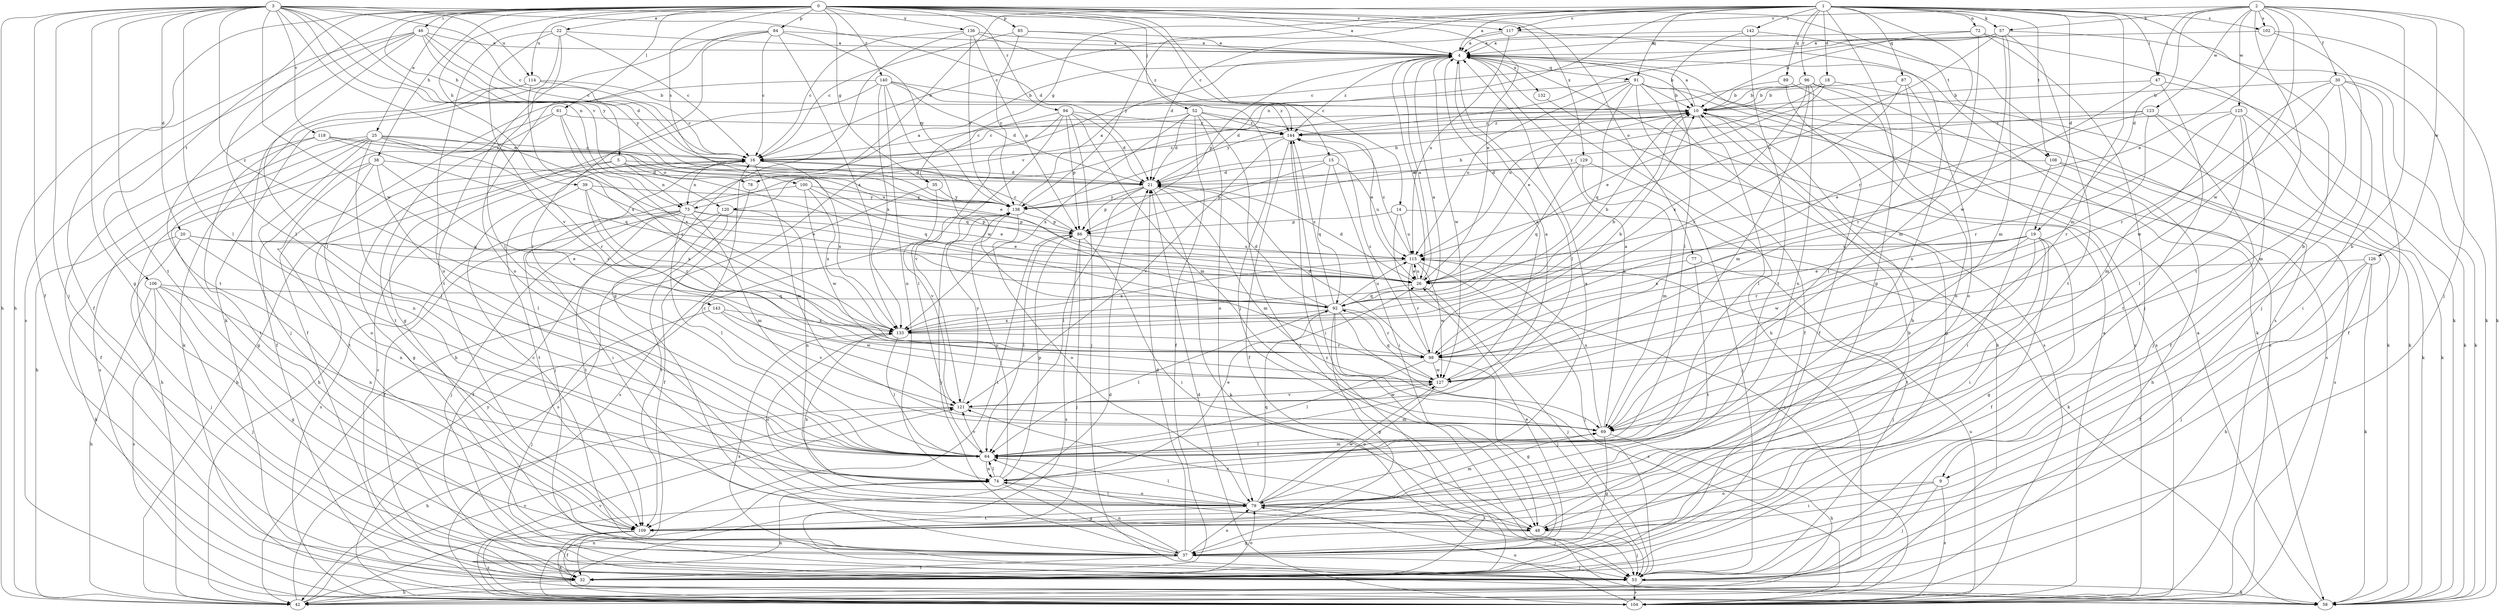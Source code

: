 strict digraph  {
0;
1;
2;
3;
4;
5;
9;
10;
14;
15;
16;
18;
19;
20;
21;
22;
25;
26;
30;
32;
35;
37;
38;
39;
42;
46;
47;
48;
52;
53;
57;
58;
61;
64;
69;
72;
73;
74;
77;
78;
79;
84;
85;
86;
87;
89;
91;
92;
94;
96;
98;
100;
102;
104;
106;
108;
109;
114;
115;
117;
118;
120;
121;
123;
125;
126;
127;
129;
132;
133;
136;
138;
140;
142;
143;
144;
0 -> 4  [label=a];
0 -> 5  [label=b];
0 -> 14  [label=c];
0 -> 15  [label=c];
0 -> 22  [label=e];
0 -> 25  [label=e];
0 -> 26  [label=e];
0 -> 35  [label=g];
0 -> 38  [label=h];
0 -> 39  [label=h];
0 -> 42  [label=h];
0 -> 46  [label=i];
0 -> 52  [label=j];
0 -> 61  [label=l];
0 -> 64  [label=l];
0 -> 77  [label=o];
0 -> 84  [label=p];
0 -> 85  [label=p];
0 -> 94  [label=r];
0 -> 100  [label=s];
0 -> 106  [label=t];
0 -> 108  [label=t];
0 -> 114  [label=u];
0 -> 129  [label=x];
0 -> 136  [label=y];
0 -> 140  [label=z];
1 -> 4  [label=a];
1 -> 9  [label=b];
1 -> 16  [label=c];
1 -> 18  [label=d];
1 -> 19  [label=d];
1 -> 35  [label=g];
1 -> 37  [label=g];
1 -> 47  [label=i];
1 -> 57  [label=k];
1 -> 69  [label=m];
1 -> 72  [label=n];
1 -> 73  [label=n];
1 -> 78  [label=o];
1 -> 87  [label=q];
1 -> 89  [label=q];
1 -> 91  [label=q];
1 -> 96  [label=r];
1 -> 98  [label=r];
1 -> 102  [label=s];
1 -> 108  [label=t];
1 -> 117  [label=v];
1 -> 138  [label=y];
1 -> 142  [label=z];
2 -> 9  [label=b];
2 -> 19  [label=d];
2 -> 26  [label=e];
2 -> 30  [label=f];
2 -> 47  [label=i];
2 -> 53  [label=j];
2 -> 57  [label=k];
2 -> 102  [label=s];
2 -> 109  [label=t];
2 -> 117  [label=v];
2 -> 123  [label=w];
2 -> 125  [label=w];
2 -> 126  [label=w];
2 -> 127  [label=w];
3 -> 16  [label=c];
3 -> 20  [label=d];
3 -> 21  [label=d];
3 -> 26  [label=e];
3 -> 32  [label=f];
3 -> 37  [label=g];
3 -> 42  [label=h];
3 -> 53  [label=j];
3 -> 64  [label=l];
3 -> 73  [label=n];
3 -> 109  [label=t];
3 -> 114  [label=u];
3 -> 117  [label=v];
3 -> 118  [label=v];
3 -> 120  [label=v];
3 -> 127  [label=w];
3 -> 138  [label=y];
3 -> 143  [label=z];
4 -> 10  [label=b];
4 -> 26  [label=e];
4 -> 42  [label=h];
4 -> 58  [label=k];
4 -> 64  [label=l];
4 -> 86  [label=p];
4 -> 91  [label=q];
4 -> 127  [label=w];
4 -> 132  [label=x];
4 -> 144  [label=z];
5 -> 21  [label=d];
5 -> 37  [label=g];
5 -> 42  [label=h];
5 -> 73  [label=n];
5 -> 78  [label=o];
5 -> 92  [label=q];
9 -> 48  [label=i];
9 -> 53  [label=j];
9 -> 79  [label=o];
9 -> 104  [label=s];
10 -> 4  [label=a];
10 -> 16  [label=c];
10 -> 37  [label=g];
10 -> 64  [label=l];
10 -> 104  [label=s];
10 -> 120  [label=v];
10 -> 144  [label=z];
14 -> 58  [label=k];
14 -> 86  [label=p];
14 -> 104  [label=s];
14 -> 115  [label=u];
15 -> 21  [label=d];
15 -> 48  [label=i];
15 -> 86  [label=p];
15 -> 92  [label=q];
15 -> 115  [label=u];
16 -> 21  [label=d];
16 -> 42  [label=h];
16 -> 53  [label=j];
16 -> 69  [label=m];
16 -> 73  [label=n];
16 -> 133  [label=x];
18 -> 10  [label=b];
18 -> 26  [label=e];
18 -> 58  [label=k];
18 -> 115  [label=u];
19 -> 32  [label=f];
19 -> 37  [label=g];
19 -> 48  [label=i];
19 -> 98  [label=r];
19 -> 109  [label=t];
19 -> 115  [label=u];
19 -> 127  [label=w];
19 -> 133  [label=x];
20 -> 26  [label=e];
20 -> 53  [label=j];
20 -> 58  [label=k];
20 -> 74  [label=n];
20 -> 115  [label=u];
21 -> 10  [label=b];
21 -> 58  [label=k];
21 -> 64  [label=l];
21 -> 69  [label=m];
21 -> 86  [label=p];
21 -> 138  [label=y];
22 -> 4  [label=a];
22 -> 16  [label=c];
22 -> 58  [label=k];
22 -> 64  [label=l];
22 -> 79  [label=o];
22 -> 121  [label=v];
25 -> 16  [label=c];
25 -> 26  [label=e];
25 -> 37  [label=g];
25 -> 42  [label=h];
25 -> 64  [label=l];
25 -> 74  [label=n];
25 -> 92  [label=q];
25 -> 98  [label=r];
25 -> 104  [label=s];
26 -> 4  [label=a];
26 -> 21  [label=d];
26 -> 53  [label=j];
26 -> 92  [label=q];
26 -> 115  [label=u];
30 -> 10  [label=b];
30 -> 32  [label=f];
30 -> 48  [label=i];
30 -> 58  [label=k];
30 -> 69  [label=m];
30 -> 98  [label=r];
30 -> 127  [label=w];
32 -> 16  [label=c];
32 -> 42  [label=h];
32 -> 79  [label=o];
32 -> 144  [label=z];
35 -> 104  [label=s];
35 -> 121  [label=v];
35 -> 138  [label=y];
37 -> 10  [label=b];
37 -> 16  [label=c];
37 -> 21  [label=d];
37 -> 26  [label=e];
37 -> 32  [label=f];
37 -> 53  [label=j];
37 -> 74  [label=n];
37 -> 79  [label=o];
37 -> 138  [label=y];
38 -> 21  [label=d];
38 -> 42  [label=h];
38 -> 64  [label=l];
38 -> 79  [label=o];
38 -> 98  [label=r];
38 -> 109  [label=t];
39 -> 26  [label=e];
39 -> 98  [label=r];
39 -> 109  [label=t];
39 -> 133  [label=x];
39 -> 138  [label=y];
42 -> 21  [label=d];
42 -> 121  [label=v];
42 -> 138  [label=y];
46 -> 4  [label=a];
46 -> 16  [label=c];
46 -> 21  [label=d];
46 -> 32  [label=f];
46 -> 64  [label=l];
46 -> 104  [label=s];
46 -> 109  [label=t];
46 -> 138  [label=y];
47 -> 10  [label=b];
47 -> 58  [label=k];
47 -> 98  [label=r];
47 -> 109  [label=t];
48 -> 10  [label=b];
48 -> 37  [label=g];
48 -> 53  [label=j];
48 -> 64  [label=l];
48 -> 121  [label=v];
52 -> 16  [label=c];
52 -> 21  [label=d];
52 -> 26  [label=e];
52 -> 32  [label=f];
52 -> 53  [label=j];
52 -> 79  [label=o];
52 -> 133  [label=x];
52 -> 144  [label=z];
53 -> 58  [label=k];
53 -> 104  [label=s];
53 -> 133  [label=x];
57 -> 4  [label=a];
57 -> 16  [label=c];
57 -> 58  [label=k];
57 -> 69  [label=m];
57 -> 109  [label=t];
57 -> 115  [label=u];
57 -> 127  [label=w];
57 -> 144  [label=z];
58 -> 4  [label=a];
58 -> 74  [label=n];
61 -> 32  [label=f];
61 -> 98  [label=r];
61 -> 109  [label=t];
61 -> 133  [label=x];
61 -> 144  [label=z];
64 -> 16  [label=c];
64 -> 69  [label=m];
64 -> 74  [label=n];
64 -> 121  [label=v];
69 -> 4  [label=a];
69 -> 37  [label=g];
69 -> 42  [label=h];
69 -> 64  [label=l];
69 -> 115  [label=u];
72 -> 4  [label=a];
72 -> 10  [label=b];
72 -> 53  [label=j];
72 -> 58  [label=k];
72 -> 69  [label=m];
73 -> 4  [label=a];
73 -> 26  [label=e];
73 -> 32  [label=f];
73 -> 53  [label=j];
73 -> 64  [label=l];
73 -> 69  [label=m];
73 -> 86  [label=p];
73 -> 104  [label=s];
73 -> 109  [label=t];
74 -> 26  [label=e];
74 -> 37  [label=g];
74 -> 64  [label=l];
74 -> 79  [label=o];
74 -> 86  [label=p];
74 -> 138  [label=y];
77 -> 26  [label=e];
77 -> 53  [label=j];
77 -> 109  [label=t];
78 -> 32  [label=f];
79 -> 4  [label=a];
79 -> 48  [label=i];
79 -> 53  [label=j];
79 -> 64  [label=l];
79 -> 69  [label=m];
79 -> 92  [label=q];
79 -> 109  [label=t];
79 -> 127  [label=w];
79 -> 133  [label=x];
84 -> 4  [label=a];
84 -> 16  [label=c];
84 -> 64  [label=l];
84 -> 79  [label=o];
84 -> 109  [label=t];
84 -> 133  [label=x];
84 -> 138  [label=y];
85 -> 4  [label=a];
85 -> 16  [label=c];
85 -> 53  [label=j];
85 -> 138  [label=y];
86 -> 16  [label=c];
86 -> 48  [label=i];
86 -> 53  [label=j];
86 -> 64  [label=l];
86 -> 104  [label=s];
86 -> 109  [label=t];
86 -> 115  [label=u];
87 -> 10  [label=b];
87 -> 64  [label=l];
87 -> 79  [label=o];
87 -> 98  [label=r];
89 -> 10  [label=b];
89 -> 32  [label=f];
89 -> 104  [label=s];
91 -> 10  [label=b];
91 -> 21  [label=d];
91 -> 26  [label=e];
91 -> 32  [label=f];
91 -> 42  [label=h];
91 -> 58  [label=k];
91 -> 92  [label=q];
91 -> 104  [label=s];
91 -> 115  [label=u];
92 -> 10  [label=b];
92 -> 21  [label=d];
92 -> 37  [label=g];
92 -> 53  [label=j];
92 -> 64  [label=l];
92 -> 98  [label=r];
92 -> 104  [label=s];
92 -> 115  [label=u];
92 -> 133  [label=x];
92 -> 144  [label=z];
94 -> 21  [label=d];
94 -> 42  [label=h];
94 -> 53  [label=j];
94 -> 64  [label=l];
94 -> 69  [label=m];
94 -> 86  [label=p];
94 -> 121  [label=v];
94 -> 144  [label=z];
96 -> 10  [label=b];
96 -> 69  [label=m];
96 -> 74  [label=n];
96 -> 79  [label=o];
96 -> 104  [label=s];
96 -> 133  [label=x];
96 -> 138  [label=y];
98 -> 10  [label=b];
98 -> 21  [label=d];
98 -> 37  [label=g];
98 -> 64  [label=l];
98 -> 127  [label=w];
98 -> 144  [label=z];
100 -> 26  [label=e];
100 -> 48  [label=i];
100 -> 127  [label=w];
100 -> 133  [label=x];
100 -> 138  [label=y];
102 -> 4  [label=a];
102 -> 53  [label=j];
102 -> 58  [label=k];
104 -> 4  [label=a];
104 -> 21  [label=d];
104 -> 74  [label=n];
104 -> 79  [label=o];
104 -> 115  [label=u];
104 -> 121  [label=v];
106 -> 37  [label=g];
106 -> 42  [label=h];
106 -> 53  [label=j];
106 -> 74  [label=n];
106 -> 92  [label=q];
106 -> 104  [label=s];
108 -> 21  [label=d];
108 -> 42  [label=h];
108 -> 48  [label=i];
108 -> 104  [label=s];
109 -> 32  [label=f];
109 -> 58  [label=k];
109 -> 104  [label=s];
114 -> 10  [label=b];
114 -> 16  [label=c];
114 -> 53  [label=j];
114 -> 58  [label=k];
114 -> 133  [label=x];
115 -> 26  [label=e];
115 -> 53  [label=j];
115 -> 98  [label=r];
115 -> 127  [label=w];
115 -> 133  [label=x];
115 -> 144  [label=z];
117 -> 4  [label=a];
117 -> 21  [label=d];
117 -> 74  [label=n];
117 -> 115  [label=u];
118 -> 16  [label=c];
118 -> 32  [label=f];
118 -> 92  [label=q];
118 -> 109  [label=t];
118 -> 115  [label=u];
120 -> 32  [label=f];
120 -> 74  [label=n];
120 -> 86  [label=p];
120 -> 104  [label=s];
120 -> 109  [label=t];
121 -> 4  [label=a];
121 -> 42  [label=h];
121 -> 69  [label=m];
121 -> 127  [label=w];
121 -> 138  [label=y];
123 -> 26  [label=e];
123 -> 53  [label=j];
123 -> 58  [label=k];
123 -> 98  [label=r];
123 -> 138  [label=y];
123 -> 144  [label=z];
125 -> 32  [label=f];
125 -> 58  [label=k];
125 -> 64  [label=l];
125 -> 69  [label=m];
125 -> 98  [label=r];
125 -> 144  [label=z];
126 -> 26  [label=e];
126 -> 32  [label=f];
126 -> 42  [label=h];
126 -> 53  [label=j];
126 -> 58  [label=k];
127 -> 4  [label=a];
127 -> 79  [label=o];
127 -> 92  [label=q];
127 -> 121  [label=v];
129 -> 21  [label=d];
129 -> 53  [label=j];
129 -> 69  [label=m];
129 -> 92  [label=q];
132 -> 104  [label=s];
133 -> 4  [label=a];
133 -> 10  [label=b];
133 -> 64  [label=l];
133 -> 79  [label=o];
133 -> 98  [label=r];
136 -> 4  [label=a];
136 -> 16  [label=c];
136 -> 37  [label=g];
136 -> 86  [label=p];
136 -> 138  [label=y];
136 -> 144  [label=z];
138 -> 4  [label=a];
138 -> 10  [label=b];
138 -> 79  [label=o];
138 -> 86  [label=p];
140 -> 10  [label=b];
140 -> 21  [label=d];
140 -> 32  [label=f];
140 -> 37  [label=g];
140 -> 74  [label=n];
140 -> 127  [label=w];
140 -> 133  [label=x];
140 -> 144  [label=z];
142 -> 4  [label=a];
142 -> 64  [label=l];
142 -> 104  [label=s];
142 -> 109  [label=t];
143 -> 53  [label=j];
143 -> 121  [label=v];
143 -> 127  [label=w];
143 -> 133  [label=x];
144 -> 16  [label=c];
144 -> 32  [label=f];
144 -> 48  [label=i];
144 -> 121  [label=v];
}

